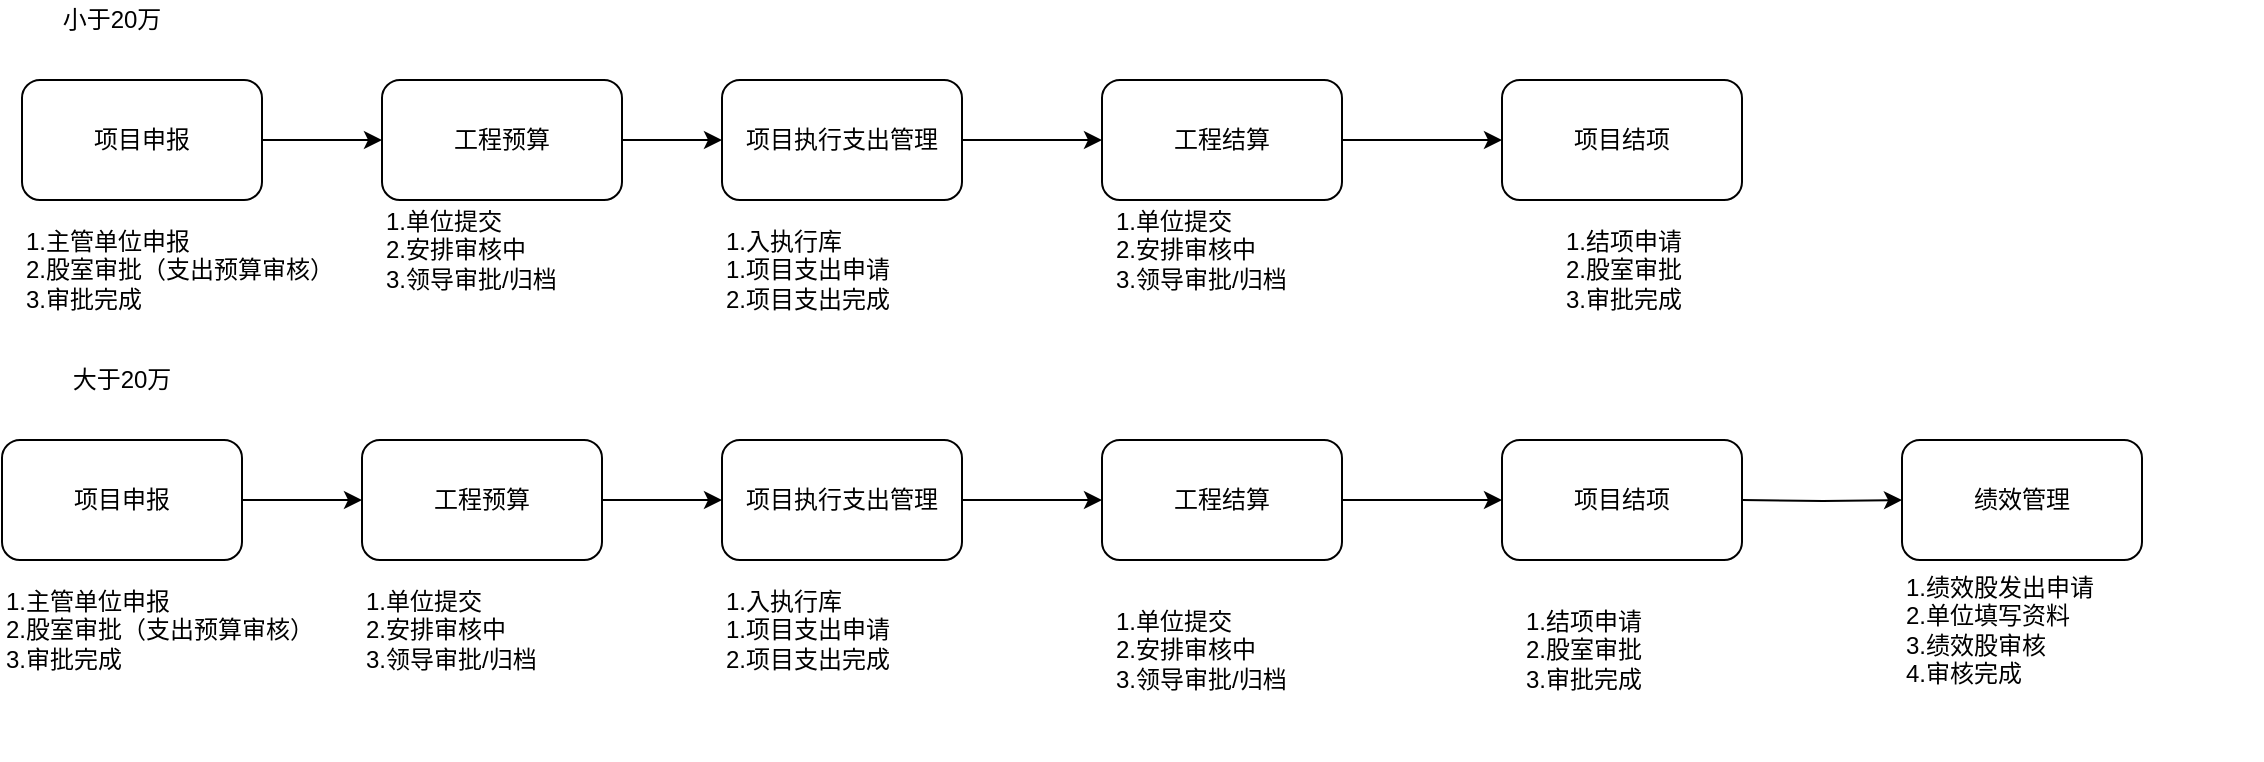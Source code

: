 <mxfile version="12.8.8" type="github">
  <diagram id="Tm1smeWes5d822DkygWX" name="Page-1">
    <mxGraphModel dx="1185" dy="606" grid="1" gridSize="10" guides="1" tooltips="1" connect="1" arrows="1" fold="1" page="1" pageScale="1" pageWidth="827" pageHeight="1169" math="0" shadow="0">
      <root>
        <mxCell id="0" />
        <mxCell id="1" parent="0" />
        <mxCell id="a0HzyYqrZyOWF7hGiMin-46" value="" style="edgeStyle=orthogonalEdgeStyle;rounded=0;orthogonalLoop=1;jettySize=auto;html=1;" edge="1" parent="1" source="a0HzyYqrZyOWF7hGiMin-1" target="a0HzyYqrZyOWF7hGiMin-45">
          <mxGeometry relative="1" as="geometry" />
        </mxCell>
        <mxCell id="a0HzyYqrZyOWF7hGiMin-1" value="项目申报" style="rounded=1;whiteSpace=wrap;html=1;" vertex="1" parent="1">
          <mxGeometry x="40" y="140" width="120" height="60" as="geometry" />
        </mxCell>
        <mxCell id="a0HzyYqrZyOWF7hGiMin-48" value="" style="edgeStyle=orthogonalEdgeStyle;rounded=0;orthogonalLoop=1;jettySize=auto;html=1;" edge="1" parent="1" source="a0HzyYqrZyOWF7hGiMin-45" target="a0HzyYqrZyOWF7hGiMin-41">
          <mxGeometry relative="1" as="geometry" />
        </mxCell>
        <mxCell id="a0HzyYqrZyOWF7hGiMin-45" value="工程预算" style="rounded=1;whiteSpace=wrap;html=1;" vertex="1" parent="1">
          <mxGeometry x="220" y="140" width="120" height="60" as="geometry" />
        </mxCell>
        <mxCell id="a0HzyYqrZyOWF7hGiMin-2" value="1.主管单位申报&lt;br&gt;2.股室审批（支出预算审核）&lt;br&gt;3.审批完成" style="text;html=1;strokeColor=none;fillColor=none;align=left;verticalAlign=middle;whiteSpace=wrap;rounded=0;" vertex="1" parent="1">
          <mxGeometry x="40" y="180" width="190" height="110" as="geometry" />
        </mxCell>
        <mxCell id="a0HzyYqrZyOWF7hGiMin-68" value="" style="edgeStyle=orthogonalEdgeStyle;rounded=0;orthogonalLoop=1;jettySize=auto;html=1;" edge="1" parent="1" source="a0HzyYqrZyOWF7hGiMin-10" target="a0HzyYqrZyOWF7hGiMin-66">
          <mxGeometry relative="1" as="geometry" />
        </mxCell>
        <mxCell id="a0HzyYqrZyOWF7hGiMin-10" value="项目申报" style="rounded=1;whiteSpace=wrap;html=1;" vertex="1" parent="1">
          <mxGeometry x="30" y="320" width="120" height="60" as="geometry" />
        </mxCell>
        <mxCell id="a0HzyYqrZyOWF7hGiMin-17" value="小于20万" style="text;html=1;strokeColor=none;fillColor=none;align=center;verticalAlign=middle;whiteSpace=wrap;rounded=0;" vertex="1" parent="1">
          <mxGeometry x="40" y="100" width="90" height="20" as="geometry" />
        </mxCell>
        <mxCell id="a0HzyYqrZyOWF7hGiMin-18" value="大于20万" style="text;html=1;strokeColor=none;fillColor=none;align=center;verticalAlign=middle;whiteSpace=wrap;rounded=0;" vertex="1" parent="1">
          <mxGeometry x="45" y="280" width="90" height="20" as="geometry" />
        </mxCell>
        <mxCell id="a0HzyYqrZyOWF7hGiMin-37" value="1.主管单位申报&lt;br&gt;2.股室审批（支出预算审核）&lt;br&gt;3.审批完成" style="text;html=1;strokeColor=none;fillColor=none;align=left;verticalAlign=middle;whiteSpace=wrap;rounded=0;" vertex="1" parent="1">
          <mxGeometry x="30" y="360" width="190" height="110" as="geometry" />
        </mxCell>
        <mxCell id="a0HzyYqrZyOWF7hGiMin-40" value="" style="edgeStyle=orthogonalEdgeStyle;rounded=0;orthogonalLoop=1;jettySize=auto;html=1;" edge="1" parent="1" source="a0HzyYqrZyOWF7hGiMin-41" target="a0HzyYqrZyOWF7hGiMin-42">
          <mxGeometry relative="1" as="geometry" />
        </mxCell>
        <mxCell id="a0HzyYqrZyOWF7hGiMin-41" value="项目执行支出管理" style="rounded=1;whiteSpace=wrap;html=1;" vertex="1" parent="1">
          <mxGeometry x="390" y="140" width="120" height="60" as="geometry" />
        </mxCell>
        <mxCell id="a0HzyYqrZyOWF7hGiMin-53" value="" style="edgeStyle=orthogonalEdgeStyle;rounded=0;orthogonalLoop=1;jettySize=auto;html=1;" edge="1" parent="1" source="a0HzyYqrZyOWF7hGiMin-42" target="a0HzyYqrZyOWF7hGiMin-52">
          <mxGeometry relative="1" as="geometry" />
        </mxCell>
        <mxCell id="a0HzyYqrZyOWF7hGiMin-42" value="工程结算" style="rounded=1;whiteSpace=wrap;html=1;" vertex="1" parent="1">
          <mxGeometry x="580" y="140" width="120" height="60" as="geometry" />
        </mxCell>
        <mxCell id="a0HzyYqrZyOWF7hGiMin-52" value="项目结项" style="rounded=1;whiteSpace=wrap;html=1;" vertex="1" parent="1">
          <mxGeometry x="780" y="140" width="120" height="60" as="geometry" />
        </mxCell>
        <mxCell id="a0HzyYqrZyOWF7hGiMin-44" value="1.入执行库&lt;br&gt;1.项目支出申请&lt;br&gt;2.项目支出完成" style="text;html=1;strokeColor=none;fillColor=none;align=left;verticalAlign=middle;whiteSpace=wrap;rounded=0;" vertex="1" parent="1">
          <mxGeometry x="390" y="180" width="190" height="110" as="geometry" />
        </mxCell>
        <mxCell id="a0HzyYqrZyOWF7hGiMin-51" value="1.结项申请&lt;br&gt;2.股室审批&lt;br&gt;3.审批完成" style="text;html=1;strokeColor=none;fillColor=none;align=left;verticalAlign=middle;whiteSpace=wrap;rounded=0;" vertex="1" parent="1">
          <mxGeometry x="810" y="180" width="180" height="110" as="geometry" />
        </mxCell>
        <mxCell id="a0HzyYqrZyOWF7hGiMin-54" value="1.单位提交&lt;br&gt;2.安排审核中&lt;br&gt;3.领导审批/归档" style="text;html=1;strokeColor=none;fillColor=none;align=left;verticalAlign=middle;whiteSpace=wrap;rounded=0;" vertex="1" parent="1">
          <mxGeometry x="220" y="170" width="190" height="110" as="geometry" />
        </mxCell>
        <mxCell id="a0HzyYqrZyOWF7hGiMin-55" value="1.单位提交&lt;br&gt;2.安排审核中&lt;br&gt;3.领导审批/归档" style="text;html=1;strokeColor=none;fillColor=none;align=left;verticalAlign=middle;whiteSpace=wrap;rounded=0;" vertex="1" parent="1">
          <mxGeometry x="585" y="170" width="190" height="110" as="geometry" />
        </mxCell>
        <mxCell id="a0HzyYqrZyOWF7hGiMin-56" value="" style="edgeStyle=orthogonalEdgeStyle;rounded=0;orthogonalLoop=1;jettySize=auto;html=1;" edge="1" parent="1" target="a0HzyYqrZyOWF7hGiMin-58">
          <mxGeometry relative="1" as="geometry">
            <mxPoint x="900" y="350.0" as="sourcePoint" />
          </mxGeometry>
        </mxCell>
        <mxCell id="a0HzyYqrZyOWF7hGiMin-58" value="绩效管理" style="rounded=1;whiteSpace=wrap;html=1;" vertex="1" parent="1">
          <mxGeometry x="980" y="320" width="120" height="60" as="geometry" />
        </mxCell>
        <mxCell id="a0HzyYqrZyOWF7hGiMin-59" value="项目结项" style="rounded=1;whiteSpace=wrap;html=1;" vertex="1" parent="1">
          <mxGeometry x="780" y="320" width="120" height="60" as="geometry" />
        </mxCell>
        <mxCell id="a0HzyYqrZyOWF7hGiMin-60" value="1.结项申请&lt;br&gt;2.股室审批&lt;br&gt;3.审批完成" style="text;html=1;strokeColor=none;fillColor=none;align=left;verticalAlign=middle;whiteSpace=wrap;rounded=0;" vertex="1" parent="1">
          <mxGeometry x="790" y="370" width="180" height="110" as="geometry" />
        </mxCell>
        <mxCell id="a0HzyYqrZyOWF7hGiMin-61" value="1.绩效股发出申请&lt;br&gt;2.单位填写资料&lt;br&gt;3.绩效股审核&lt;br&gt;4.审核完成" style="text;html=1;strokeColor=none;fillColor=none;align=left;verticalAlign=middle;whiteSpace=wrap;rounded=0;" vertex="1" parent="1">
          <mxGeometry x="980" y="360" width="180" height="110" as="geometry" />
        </mxCell>
        <mxCell id="a0HzyYqrZyOWF7hGiMin-72" value="" style="edgeStyle=orthogonalEdgeStyle;rounded=0;orthogonalLoop=1;jettySize=auto;html=1;" edge="1" parent="1" source="a0HzyYqrZyOWF7hGiMin-63" target="a0HzyYqrZyOWF7hGiMin-70">
          <mxGeometry relative="1" as="geometry" />
        </mxCell>
        <mxCell id="a0HzyYqrZyOWF7hGiMin-63" value="项目执行支出管理" style="rounded=1;whiteSpace=wrap;html=1;" vertex="1" parent="1">
          <mxGeometry x="390" y="320" width="120" height="60" as="geometry" />
        </mxCell>
        <mxCell id="a0HzyYqrZyOWF7hGiMin-64" value="1.入执行库&lt;br&gt;1.项目支出申请&lt;br&gt;2.项目支出完成" style="text;html=1;strokeColor=none;fillColor=none;align=left;verticalAlign=middle;whiteSpace=wrap;rounded=0;" vertex="1" parent="1">
          <mxGeometry x="390" y="360" width="190" height="110" as="geometry" />
        </mxCell>
        <mxCell id="a0HzyYqrZyOWF7hGiMin-69" value="" style="edgeStyle=orthogonalEdgeStyle;rounded=0;orthogonalLoop=1;jettySize=auto;html=1;" edge="1" parent="1" source="a0HzyYqrZyOWF7hGiMin-66" target="a0HzyYqrZyOWF7hGiMin-63">
          <mxGeometry relative="1" as="geometry" />
        </mxCell>
        <mxCell id="a0HzyYqrZyOWF7hGiMin-66" value="工程预算" style="rounded=1;whiteSpace=wrap;html=1;" vertex="1" parent="1">
          <mxGeometry x="210" y="320" width="120" height="60" as="geometry" />
        </mxCell>
        <mxCell id="a0HzyYqrZyOWF7hGiMin-67" value="1.单位提交&lt;br&gt;2.安排审核中&lt;br&gt;3.领导审批/归档" style="text;html=1;strokeColor=none;fillColor=none;align=left;verticalAlign=middle;whiteSpace=wrap;rounded=0;" vertex="1" parent="1">
          <mxGeometry x="210" y="360" width="190" height="110" as="geometry" />
        </mxCell>
        <mxCell id="a0HzyYqrZyOWF7hGiMin-73" value="" style="edgeStyle=orthogonalEdgeStyle;rounded=0;orthogonalLoop=1;jettySize=auto;html=1;" edge="1" parent="1" source="a0HzyYqrZyOWF7hGiMin-70" target="a0HzyYqrZyOWF7hGiMin-59">
          <mxGeometry relative="1" as="geometry" />
        </mxCell>
        <mxCell id="a0HzyYqrZyOWF7hGiMin-70" value="工程结算" style="rounded=1;whiteSpace=wrap;html=1;" vertex="1" parent="1">
          <mxGeometry x="580" y="320" width="120" height="60" as="geometry" />
        </mxCell>
        <mxCell id="a0HzyYqrZyOWF7hGiMin-71" value="1.单位提交&lt;br&gt;2.安排审核中&lt;br&gt;3.领导审批/归档" style="text;html=1;strokeColor=none;fillColor=none;align=left;verticalAlign=middle;whiteSpace=wrap;rounded=0;" vertex="1" parent="1">
          <mxGeometry x="585" y="370" width="190" height="110" as="geometry" />
        </mxCell>
      </root>
    </mxGraphModel>
  </diagram>
</mxfile>
